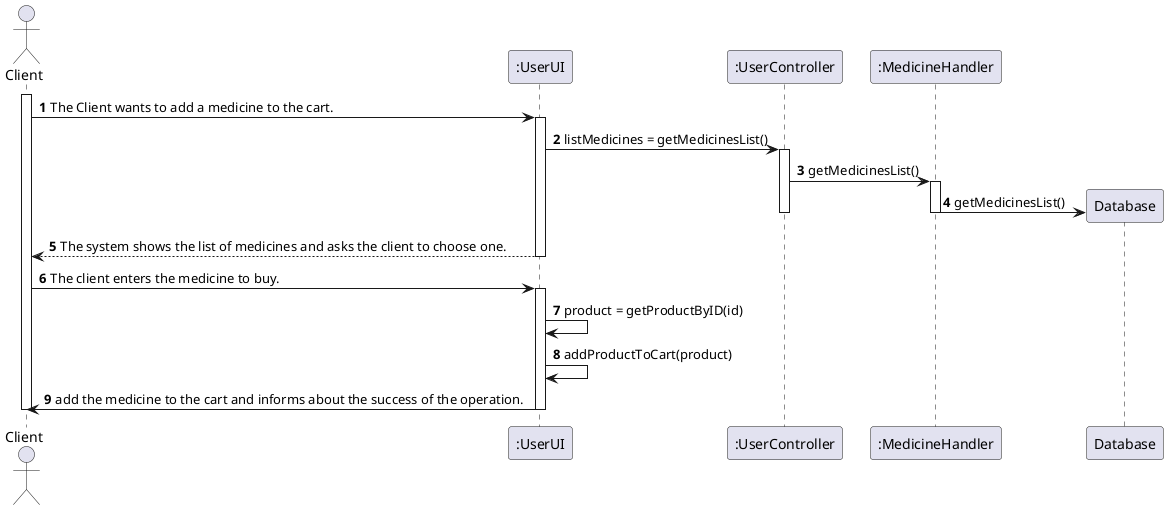 @startuml
autonumber
'hide footbox
actor "Client" as C

participant ":UserUI" as UI
participant ":UserController" as CTRL
participant ":MedicineHandler" as HANDLER
participant "Database" as DAT


activate C
C -> UI : The Client wants to add a medicine to the cart.
activate UI

UI -> CTRL : listMedicines = getMedicinesList()
activate CTRL

CTRL -> HANDLER : getMedicinesList()

activate HANDLER

HANDLER -> DAT ** : getMedicinesList()
deactivate CTRL
deactivate HANDLER

UI --> C : The system shows the list of medicines and asks the client to choose one.
deactivate UI

C -> UI : The client enters the medicine to buy.
activate UI
UI -> UI : product = getProductByID(id)
UI -> UI : addProductToCart(product)

deactivate CTRL
deactivate HANDLER
deactivate DAT


UI -> C : add the medicine to the cart and informs about the success of the operation.

deactivate UI
deactivate C
@enduml